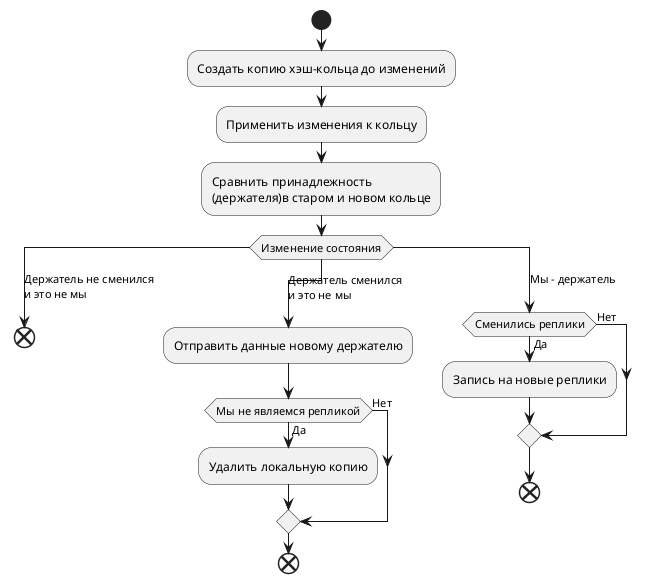 @startuml cluster_upd
start
:Создать копию хэш-кольца до изменений;
:Применить изменения к кольцу;
:Сравнить принадлежность\n(держателя)в старом и новом кольце;

switch(Изменение состояния)
case (Держатель не сменился\nи это не мы)
    end
case (Держатель сменился\nи это не мы)
    :Отправить данные новому держателю;
    if (Мы не являемся репликой) then (Да)
        :Удалить локальную копию;
    else (Нет)
    endif
    end
case (Мы - держатель)
    if(Сменились реплики) then (Да)
        :Запись на новые реплики;
    else (Нет)
    endif
    end
endswitch
@enduml